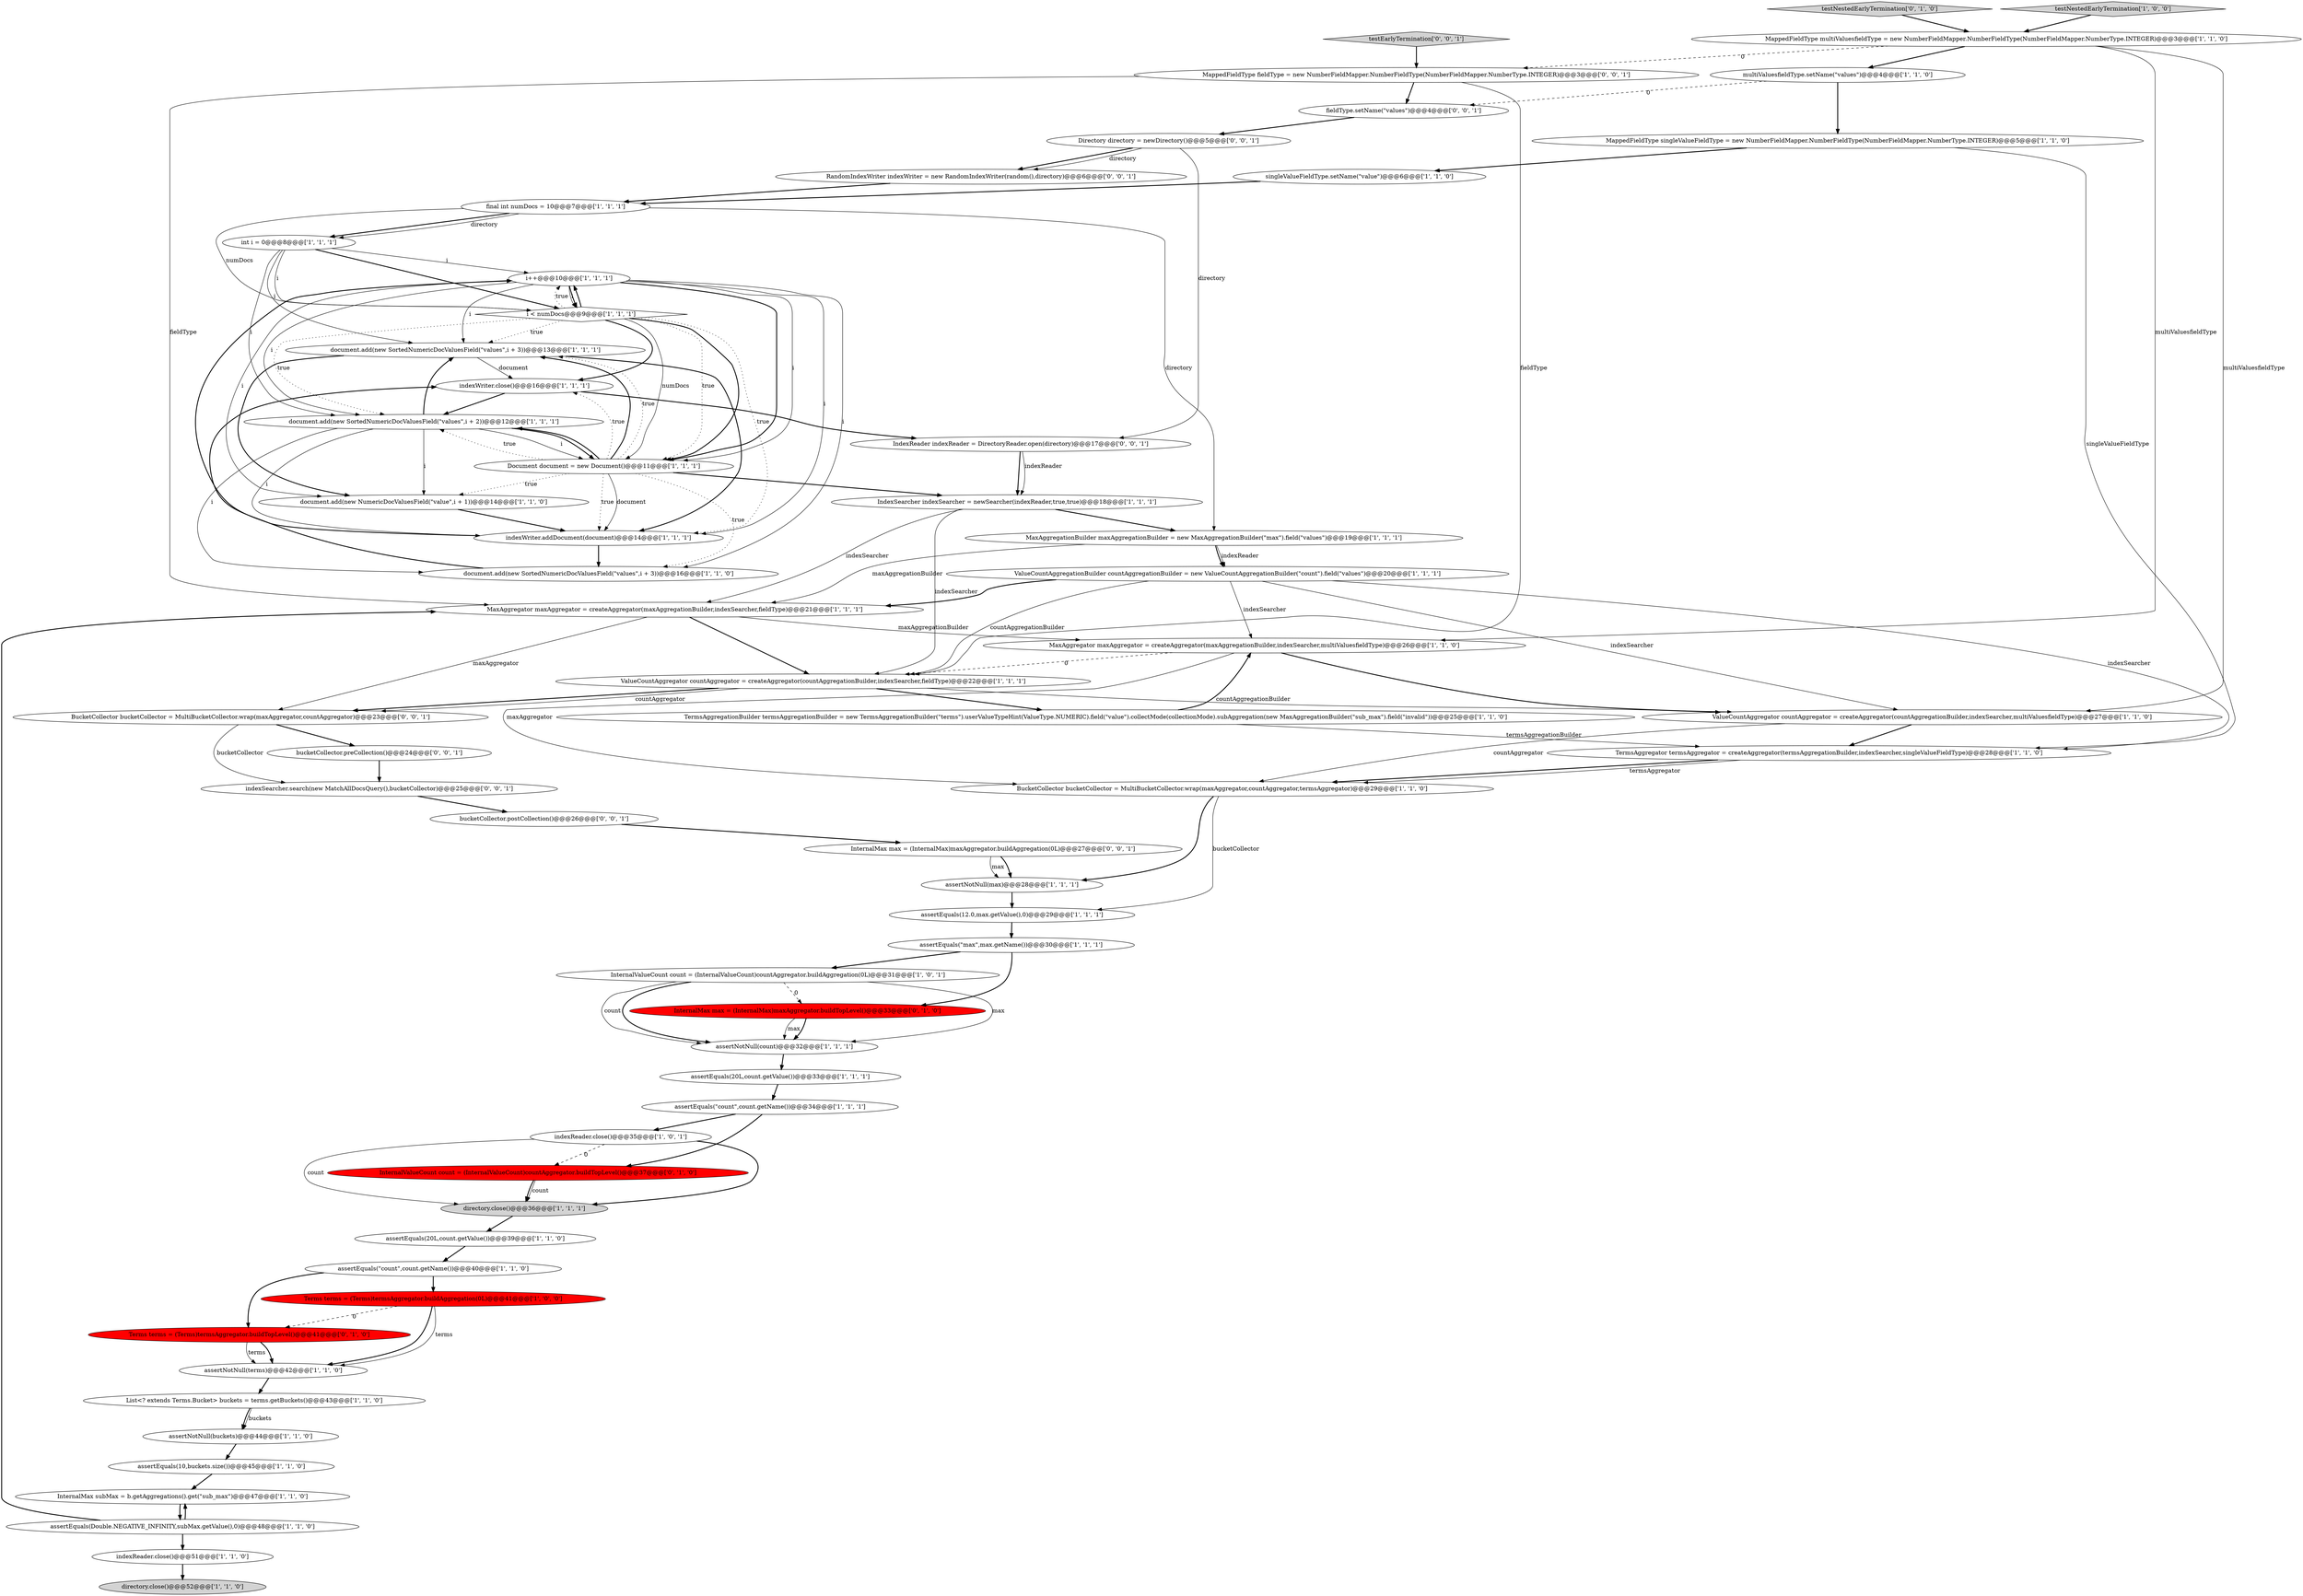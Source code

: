 digraph {
27 [style = filled, label = "i++@@@10@@@['1', '1', '1']", fillcolor = white, shape = ellipse image = "AAA0AAABBB1BBB"];
20 [style = filled, label = "assertEquals(\"count\",count.getName())@@@40@@@['1', '1', '0']", fillcolor = white, shape = ellipse image = "AAA0AAABBB1BBB"];
18 [style = filled, label = "ValueCountAggregationBuilder countAggregationBuilder = new ValueCountAggregationBuilder(\"count\").field(\"values\")@@@20@@@['1', '1', '1']", fillcolor = white, shape = ellipse image = "AAA0AAABBB1BBB"];
52 [style = filled, label = "bucketCollector.preCollection()@@@24@@@['0', '0', '1']", fillcolor = white, shape = ellipse image = "AAA0AAABBB3BBB"];
26 [style = filled, label = "assertEquals(Double.NEGATIVE_INFINITY,subMax.getValue(),0)@@@48@@@['1', '1', '0']", fillcolor = white, shape = ellipse image = "AAA0AAABBB1BBB"];
39 [style = filled, label = "IndexSearcher indexSearcher = newSearcher(indexReader,true,true)@@@18@@@['1', '1', '1']", fillcolor = white, shape = ellipse image = "AAA0AAABBB1BBB"];
44 [style = filled, label = "assertEquals(12.0,max.getValue(),0)@@@29@@@['1', '1', '1']", fillcolor = white, shape = ellipse image = "AAA0AAABBB1BBB"];
13 [style = filled, label = "Terms terms = (Terms)termsAggregator.buildAggregation(0L)@@@41@@@['1', '0', '0']", fillcolor = red, shape = ellipse image = "AAA1AAABBB1BBB"];
23 [style = filled, label = "assertEquals(\"max\",max.getName())@@@30@@@['1', '1', '1']", fillcolor = white, shape = ellipse image = "AAA0AAABBB1BBB"];
47 [style = filled, label = "testNestedEarlyTermination['0', '1', '0']", fillcolor = lightgray, shape = diamond image = "AAA0AAABBB2BBB"];
17 [style = filled, label = "MappedFieldType multiValuesfieldType = new NumberFieldMapper.NumberFieldType(NumberFieldMapper.NumberType.INTEGER)@@@3@@@['1', '1', '0']", fillcolor = white, shape = ellipse image = "AAA0AAABBB1BBB"];
40 [style = filled, label = "singleValueFieldType.setName(\"value\")@@@6@@@['1', '1', '0']", fillcolor = white, shape = ellipse image = "AAA0AAABBB1BBB"];
9 [style = filled, label = "BucketCollector bucketCollector = MultiBucketCollector.wrap(maxAggregator,countAggregator,termsAggregator)@@@29@@@['1', '1', '0']", fillcolor = white, shape = ellipse image = "AAA0AAABBB1BBB"];
50 [style = filled, label = "MappedFieldType fieldType = new NumberFieldMapper.NumberFieldType(NumberFieldMapper.NumberType.INTEGER)@@@3@@@['0', '0', '1']", fillcolor = white, shape = ellipse image = "AAA0AAABBB3BBB"];
4 [style = filled, label = "i < numDocs@@@9@@@['1', '1', '1']", fillcolor = white, shape = diamond image = "AAA0AAABBB1BBB"];
34 [style = filled, label = "TermsAggregationBuilder termsAggregationBuilder = new TermsAggregationBuilder(\"terms\").userValueTypeHint(ValueType.NUMERIC).field(\"value\").collectMode(collectionMode).subAggregation(new MaxAggregationBuilder(\"sub_max\").field(\"invalid\"))@@@25@@@['1', '1', '0']", fillcolor = white, shape = ellipse image = "AAA0AAABBB1BBB"];
15 [style = filled, label = "multiValuesfieldType.setName(\"values\")@@@4@@@['1', '1', '0']", fillcolor = white, shape = ellipse image = "AAA0AAABBB1BBB"];
60 [style = filled, label = "InternalMax max = (InternalMax)maxAggregator.buildAggregation(0L)@@@27@@@['0', '0', '1']", fillcolor = white, shape = ellipse image = "AAA0AAABBB3BBB"];
38 [style = filled, label = "Document document = new Document()@@@11@@@['1', '1', '1']", fillcolor = white, shape = ellipse image = "AAA0AAABBB1BBB"];
49 [style = filled, label = "Terms terms = (Terms)termsAggregator.buildTopLevel()@@@41@@@['0', '1', '0']", fillcolor = red, shape = ellipse image = "AAA1AAABBB2BBB"];
7 [style = filled, label = "TermsAggregator termsAggregator = createAggregator(termsAggregationBuilder,indexSearcher,singleValueFieldType)@@@28@@@['1', '1', '0']", fillcolor = white, shape = ellipse image = "AAA0AAABBB1BBB"];
58 [style = filled, label = "RandomIndexWriter indexWriter = new RandomIndexWriter(random(),directory)@@@6@@@['0', '0', '1']", fillcolor = white, shape = ellipse image = "AAA0AAABBB3BBB"];
41 [style = filled, label = "assertNotNull(max)@@@28@@@['1', '1', '1']", fillcolor = white, shape = ellipse image = "AAA0AAABBB1BBB"];
19 [style = filled, label = "assertNotNull(count)@@@32@@@['1', '1', '1']", fillcolor = white, shape = ellipse image = "AAA0AAABBB1BBB"];
33 [style = filled, label = "indexWriter.close()@@@16@@@['1', '1', '1']", fillcolor = white, shape = ellipse image = "AAA0AAABBB1BBB"];
31 [style = filled, label = "document.add(new NumericDocValuesField(\"value\",i + 1))@@@14@@@['1', '1', '0']", fillcolor = white, shape = ellipse image = "AAA0AAABBB1BBB"];
37 [style = filled, label = "indexWriter.addDocument(document)@@@14@@@['1', '1', '1']", fillcolor = white, shape = ellipse image = "AAA0AAABBB1BBB"];
43 [style = filled, label = "MaxAggregator maxAggregator = createAggregator(maxAggregationBuilder,indexSearcher,fieldType)@@@21@@@['1', '1', '1']", fillcolor = white, shape = ellipse image = "AAA0AAABBB1BBB"];
57 [style = filled, label = "indexSearcher.search(new MatchAllDocsQuery(),bucketCollector)@@@25@@@['0', '0', '1']", fillcolor = white, shape = ellipse image = "AAA0AAABBB3BBB"];
54 [style = filled, label = "bucketCollector.postCollection()@@@26@@@['0', '0', '1']", fillcolor = white, shape = ellipse image = "AAA0AAABBB3BBB"];
55 [style = filled, label = "BucketCollector bucketCollector = MultiBucketCollector.wrap(maxAggregator,countAggregator)@@@23@@@['0', '0', '1']", fillcolor = white, shape = ellipse image = "AAA0AAABBB3BBB"];
5 [style = filled, label = "ValueCountAggregator countAggregator = createAggregator(countAggregationBuilder,indexSearcher,multiValuesfieldType)@@@27@@@['1', '1', '0']", fillcolor = white, shape = ellipse image = "AAA0AAABBB1BBB"];
22 [style = filled, label = "directory.close()@@@36@@@['1', '1', '1']", fillcolor = lightgray, shape = ellipse image = "AAA0AAABBB1BBB"];
32 [style = filled, label = "directory.close()@@@52@@@['1', '1', '0']", fillcolor = lightgray, shape = ellipse image = "AAA0AAABBB1BBB"];
51 [style = filled, label = "IndexReader indexReader = DirectoryReader.open(directory)@@@17@@@['0', '0', '1']", fillcolor = white, shape = ellipse image = "AAA0AAABBB3BBB"];
42 [style = filled, label = "document.add(new SortedNumericDocValuesField(\"values\",i + 2))@@@12@@@['1', '1', '1']", fillcolor = white, shape = ellipse image = "AAA0AAABBB1BBB"];
45 [style = filled, label = "int i = 0@@@8@@@['1', '1', '1']", fillcolor = white, shape = ellipse image = "AAA0AAABBB1BBB"];
56 [style = filled, label = "fieldType.setName(\"values\")@@@4@@@['0', '0', '1']", fillcolor = white, shape = ellipse image = "AAA0AAABBB3BBB"];
0 [style = filled, label = "InternalMax subMax = b.getAggregations().get(\"sub_max\")@@@47@@@['1', '1', '0']", fillcolor = white, shape = ellipse image = "AAA0AAABBB1BBB"];
10 [style = filled, label = "InternalValueCount count = (InternalValueCount)countAggregator.buildAggregation(0L)@@@31@@@['1', '0', '1']", fillcolor = white, shape = ellipse image = "AAA0AAABBB1BBB"];
14 [style = filled, label = "final int numDocs = 10@@@7@@@['1', '1', '1']", fillcolor = white, shape = ellipse image = "AAA0AAABBB1BBB"];
11 [style = filled, label = "assertEquals(\"count\",count.getName())@@@34@@@['1', '1', '1']", fillcolor = white, shape = ellipse image = "AAA0AAABBB1BBB"];
29 [style = filled, label = "document.add(new SortedNumericDocValuesField(\"values\",i + 3))@@@13@@@['1', '1', '1']", fillcolor = white, shape = ellipse image = "AAA0AAABBB1BBB"];
16 [style = filled, label = "List<? extends Terms.Bucket> buckets = terms.getBuckets()@@@43@@@['1', '1', '0']", fillcolor = white, shape = ellipse image = "AAA0AAABBB1BBB"];
6 [style = filled, label = "assertEquals(10,buckets.size())@@@45@@@['1', '1', '0']", fillcolor = white, shape = ellipse image = "AAA0AAABBB1BBB"];
59 [style = filled, label = "testEarlyTermination['0', '0', '1']", fillcolor = lightgray, shape = diamond image = "AAA0AAABBB3BBB"];
53 [style = filled, label = "Directory directory = newDirectory()@@@5@@@['0', '0', '1']", fillcolor = white, shape = ellipse image = "AAA0AAABBB3BBB"];
12 [style = filled, label = "assertEquals(20L,count.getValue())@@@33@@@['1', '1', '1']", fillcolor = white, shape = ellipse image = "AAA0AAABBB1BBB"];
48 [style = filled, label = "InternalValueCount count = (InternalValueCount)countAggregator.buildTopLevel()@@@37@@@['0', '1', '0']", fillcolor = red, shape = ellipse image = "AAA1AAABBB2BBB"];
36 [style = filled, label = "MaxAggregationBuilder maxAggregationBuilder = new MaxAggregationBuilder(\"max\").field(\"values\")@@@19@@@['1', '1', '1']", fillcolor = white, shape = ellipse image = "AAA0AAABBB1BBB"];
28 [style = filled, label = "MaxAggregator maxAggregator = createAggregator(maxAggregationBuilder,indexSearcher,multiValuesfieldType)@@@26@@@['1', '1', '0']", fillcolor = white, shape = ellipse image = "AAA0AAABBB1BBB"];
46 [style = filled, label = "InternalMax max = (InternalMax)maxAggregator.buildTopLevel()@@@33@@@['0', '1', '0']", fillcolor = red, shape = ellipse image = "AAA1AAABBB2BBB"];
24 [style = filled, label = "testNestedEarlyTermination['1', '0', '0']", fillcolor = lightgray, shape = diamond image = "AAA0AAABBB1BBB"];
8 [style = filled, label = "ValueCountAggregator countAggregator = createAggregator(countAggregationBuilder,indexSearcher,fieldType)@@@22@@@['1', '1', '1']", fillcolor = white, shape = ellipse image = "AAA0AAABBB1BBB"];
1 [style = filled, label = "assertNotNull(terms)@@@42@@@['1', '1', '0']", fillcolor = white, shape = ellipse image = "AAA0AAABBB1BBB"];
30 [style = filled, label = "indexReader.close()@@@51@@@['1', '1', '0']", fillcolor = white, shape = ellipse image = "AAA0AAABBB1BBB"];
21 [style = filled, label = "document.add(new SortedNumericDocValuesField(\"values\",i + 3))@@@16@@@['1', '1', '0']", fillcolor = white, shape = ellipse image = "AAA0AAABBB1BBB"];
35 [style = filled, label = "assertNotNull(buckets)@@@44@@@['1', '1', '0']", fillcolor = white, shape = ellipse image = "AAA0AAABBB1BBB"];
25 [style = filled, label = "indexReader.close()@@@35@@@['1', '0', '1']", fillcolor = white, shape = ellipse image = "AAA0AAABBB1BBB"];
2 [style = filled, label = "assertEquals(20L,count.getValue())@@@39@@@['1', '1', '0']", fillcolor = white, shape = ellipse image = "AAA0AAABBB1BBB"];
3 [style = filled, label = "MappedFieldType singleValueFieldType = new NumberFieldMapper.NumberFieldType(NumberFieldMapper.NumberType.INTEGER)@@@5@@@['1', '1', '0']", fillcolor = white, shape = ellipse image = "AAA0AAABBB1BBB"];
27->31 [style = solid, label="i"];
31->37 [style = bold, label=""];
27->38 [style = bold, label=""];
4->38 [style = dotted, label="true"];
34->7 [style = solid, label="termsAggregationBuilder"];
25->22 [style = bold, label=""];
37->27 [style = bold, label=""];
17->50 [style = dashed, label="0"];
10->19 [style = bold, label=""];
27->37 [style = solid, label="i"];
45->42 [style = solid, label="i"];
25->48 [style = dashed, label="0"];
53->58 [style = bold, label=""];
50->56 [style = bold, label=""];
38->42 [style = bold, label=""];
46->19 [style = solid, label="max"];
38->39 [style = bold, label=""];
42->29 [style = bold, label=""];
13->1 [style = bold, label=""];
7->9 [style = bold, label=""];
44->23 [style = bold, label=""];
42->31 [style = solid, label="i"];
38->21 [style = dotted, label="true"];
53->51 [style = solid, label="directory"];
13->1 [style = solid, label="terms"];
33->42 [style = bold, label=""];
43->8 [style = bold, label=""];
36->18 [style = bold, label=""];
24->17 [style = bold, label=""];
51->39 [style = bold, label=""];
4->42 [style = dotted, label="true"];
38->31 [style = dotted, label="true"];
36->18 [style = solid, label="indexReader"];
27->38 [style = solid, label="i"];
56->53 [style = bold, label=""];
45->29 [style = solid, label="i"];
11->25 [style = bold, label=""];
38->33 [style = dotted, label="true"];
17->28 [style = solid, label="multiValuesfieldType"];
5->9 [style = solid, label="countAggregator"];
57->54 [style = bold, label=""];
8->34 [style = bold, label=""];
28->9 [style = solid, label="maxAggregator"];
2->20 [style = bold, label=""];
28->5 [style = bold, label=""];
4->38 [style = bold, label=""];
19->12 [style = bold, label=""];
11->48 [style = bold, label=""];
45->27 [style = solid, label="i"];
54->60 [style = bold, label=""];
43->28 [style = solid, label="maxAggregationBuilder"];
18->8 [style = solid, label="countAggregationBuilder"];
45->4 [style = solid, label="i"];
12->11 [style = bold, label=""];
37->21 [style = bold, label=""];
18->28 [style = solid, label="indexSearcher"];
26->43 [style = bold, label=""];
60->41 [style = bold, label=""];
28->8 [style = dashed, label="0"];
26->0 [style = bold, label=""];
49->1 [style = bold, label=""];
1->16 [style = bold, label=""];
10->19 [style = solid, label="max"];
17->15 [style = bold, label=""];
23->10 [style = bold, label=""];
13->49 [style = dashed, label="0"];
5->7 [style = bold, label=""];
46->19 [style = bold, label=""];
8->55 [style = bold, label=""];
27->4 [style = solid, label="i"];
48->22 [style = solid, label="count"];
10->19 [style = solid, label="count"];
36->43 [style = solid, label="maxAggregationBuilder"];
53->58 [style = solid, label="directory"];
42->38 [style = bold, label=""];
42->38 [style = solid, label="i"];
27->29 [style = solid, label="i"];
14->36 [style = solid, label="directory"];
38->42 [style = dotted, label="true"];
38->37 [style = dotted, label="true"];
60->41 [style = solid, label="max"];
59->50 [style = bold, label=""];
20->13 [style = bold, label=""];
22->2 [style = bold, label=""];
27->42 [style = solid, label="i"];
9->44 [style = solid, label="bucketCollector"];
25->22 [style = solid, label="count"];
55->57 [style = solid, label="bucketCollector"];
58->14 [style = bold, label=""];
39->43 [style = solid, label="indexSearcher"];
30->32 [style = bold, label=""];
29->37 [style = bold, label=""];
4->33 [style = bold, label=""];
15->3 [style = bold, label=""];
4->29 [style = dotted, label="true"];
10->46 [style = dashed, label="0"];
34->28 [style = bold, label=""];
4->37 [style = dotted, label="true"];
43->55 [style = solid, label="maxAggregator"];
38->37 [style = solid, label="document"];
40->14 [style = bold, label=""];
20->49 [style = bold, label=""];
55->52 [style = bold, label=""];
39->8 [style = solid, label="indexSearcher"];
42->21 [style = solid, label="i"];
29->33 [style = solid, label="document"];
0->26 [style = bold, label=""];
7->9 [style = solid, label="termsAggregator"];
3->40 [style = bold, label=""];
35->6 [style = bold, label=""];
3->7 [style = solid, label="singleValueFieldType"];
14->4 [style = solid, label="numDocs"];
21->33 [style = bold, label=""];
29->31 [style = bold, label=""];
38->29 [style = bold, label=""];
23->46 [style = bold, label=""];
6->0 [style = bold, label=""];
48->22 [style = bold, label=""];
14->45 [style = bold, label=""];
18->5 [style = solid, label="indexSearcher"];
15->56 [style = dashed, label="0"];
45->4 [style = bold, label=""];
26->30 [style = bold, label=""];
9->41 [style = bold, label=""];
27->4 [style = bold, label=""];
33->51 [style = bold, label=""];
51->39 [style = solid, label="indexReader"];
18->43 [style = bold, label=""];
17->5 [style = solid, label="multiValuesfieldType"];
4->27 [style = bold, label=""];
4->27 [style = dotted, label="true"];
14->45 [style = solid, label="directory"];
4->38 [style = solid, label="numDocs"];
38->29 [style = dotted, label="true"];
16->35 [style = bold, label=""];
47->17 [style = bold, label=""];
52->57 [style = bold, label=""];
50->8 [style = solid, label="fieldType"];
27->21 [style = solid, label="i"];
8->55 [style = solid, label="countAggregator"];
39->36 [style = bold, label=""];
41->44 [style = bold, label=""];
18->7 [style = solid, label="indexSearcher"];
16->35 [style = solid, label="buckets"];
50->43 [style = solid, label="fieldType"];
8->5 [style = solid, label="countAggregationBuilder"];
49->1 [style = solid, label="terms"];
42->37 [style = solid, label="i"];
}

